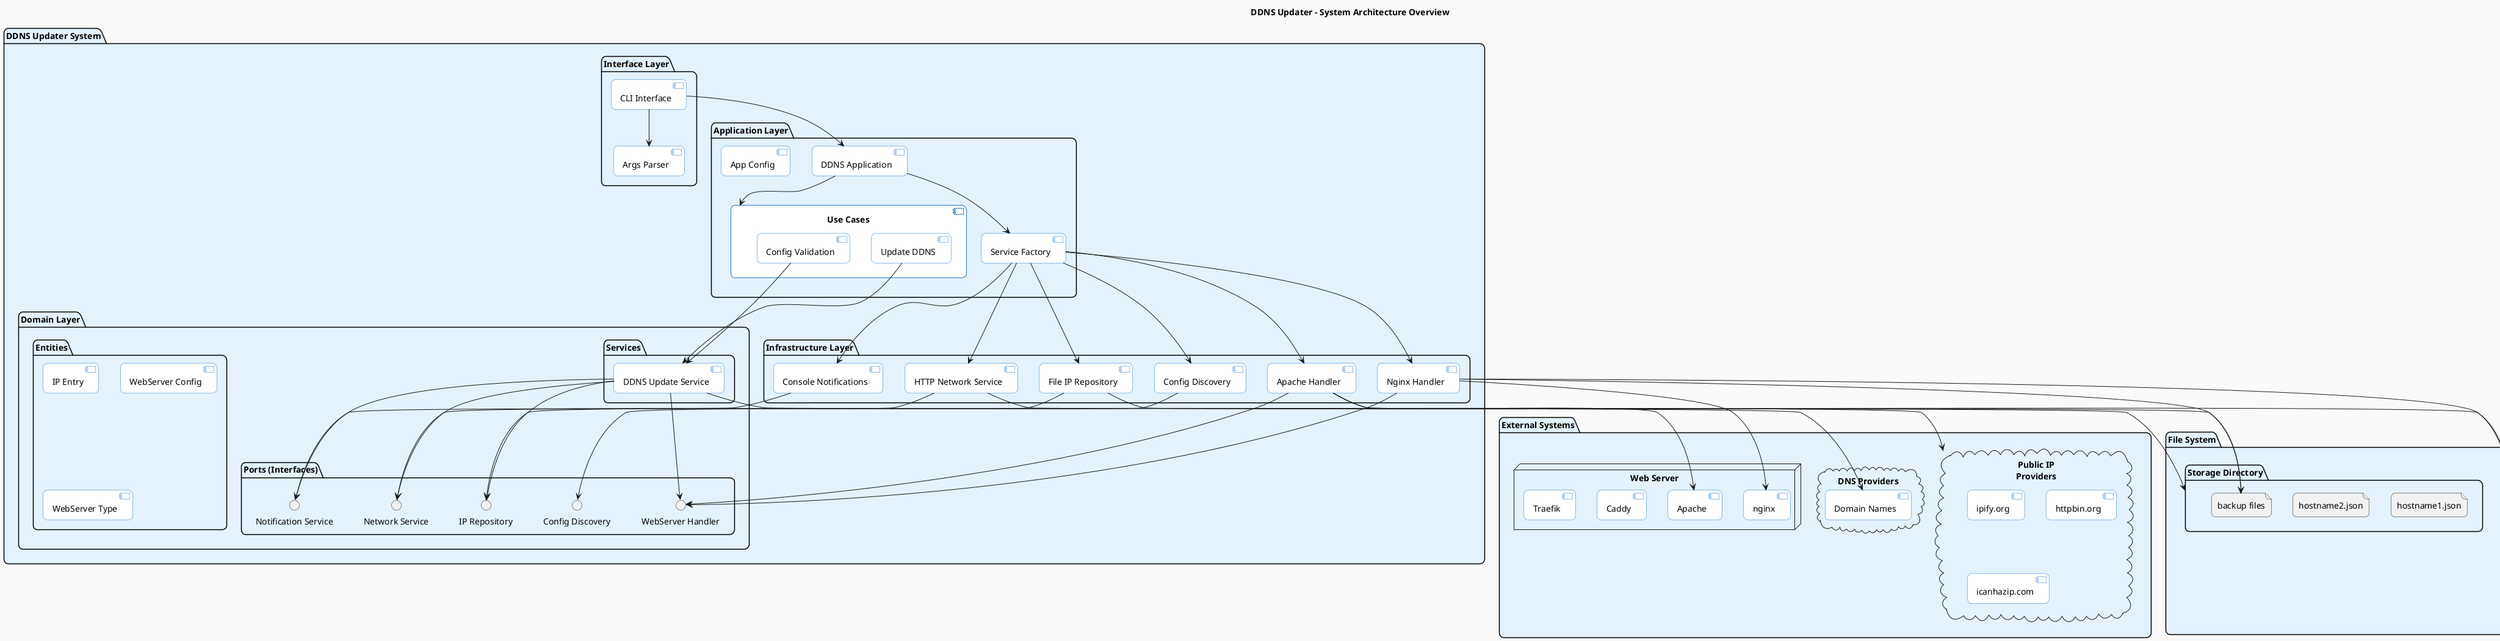 @startuml system-architecture
skinparam backgroundColor #FAFAFA
skinparam roundcorner 15
skinparam packageBackgroundColor #E3F2FD
skinparam componentBackgroundColor #FFFFFF
skinparam componentBorderColor #1976D2

title DDNS Updater - System Architecture Overview

package "External Systems" as external {
    cloud "Public IP\nProviders" as ipProviders {
        component "ipify.org" as ipify
        component "httpbin.org" as httpbin
        component "icanhazip.com" as icanhazip
    }
    
    cloud "DNS Providers" as dnsProviders {
        component "Domain Names" as domains
    }
    
    node "Web Server" as webserver {
        component "nginx" as nginx
        component "Apache" as apache
        component "Caddy" as caddy
        component "Traefik" as traefik
    }
}

package "DDNS Updater System" as system {
    package "Interface Layer" as interface {
        component "CLI Interface" as cli
        component "Args Parser" as args
    }
    
    package "Application Layer" as application {
        component "DDNS Application" as ddnsApp
        component "Service Factory" as factory
        component "Use Cases" as usecases {
            component "Update DDNS" as updateUC
            component "Config Validation" as validationUC
        }
        component "App Config" as appConfig
    }
    
    package "Domain Layer" as domain {
        package "Entities" as entities {
            component "IP Entry" as ipEntry
            component "WebServer Config" as wsConfig
            component "WebServer Type" as wsType
        }
        
        package "Services" as services {
            component "DDNS Update Service" as ddnsService
        }
        
        package "Ports (Interfaces)" as ports {
            interface "IP Repository" as ipRepo
            interface "WebServer Handler" as wsHandler
            interface "Network Service" as networkSvc
            interface "Notification Service" as notifSvc
            interface "Config Discovery" as configDisc
        }
    }
    
    package "Infrastructure Layer" as infrastructure {
        component "File IP Repository" as fileRepo
        component "Nginx Handler" as nginxHandler
        component "Apache Handler" as apacheHandler
        component "HTTP Network Service" as httpNetwork
        component "Console Notifications" as consoleNotif
        component "Config Discovery" as fileConfigDisc
    }
}

package "File System" as filesystem {
    folder "Configuration Files" as configs {
        file "nginx.conf" as nginxConf
        file "apache.conf" as apacheConf
        file "*.conf" as otherConf
    }
    
    folder "Storage Directory" as storage {
        file "hostname1.json" as ip1
        file "hostname2.json" as ip2
        file "backup files" as backups
    }
}

' Relationships
cli --> args
cli --> ddnsApp
ddnsApp --> factory
ddnsApp --> usecases
factory --> fileRepo
factory --> nginxHandler
factory --> apacheHandler
factory --> httpNetwork
factory --> consoleNotif
factory --> fileConfigDisc

updateUC --> ddnsService
validationUC --> ddnsService

ddnsService --> ipRepo
ddnsService --> wsHandler
ddnsService --> networkSvc
ddnsService --> notifSvc

fileRepo --> ipRepo
nginxHandler --> wsHandler
apacheHandler --> wsHandler
httpNetwork --> networkSvc
consoleNotif --> notifSvc
fileConfigDisc --> configDisc

fileRepo --> storage
nginxHandler --> configs
apacheHandler --> configs
nginxHandler --> backups
apacheHandler --> backups

httpNetwork --> ipProviders
ddnsService --> domains
nginxHandler --> nginx
apacheHandler --> apache

@enduml